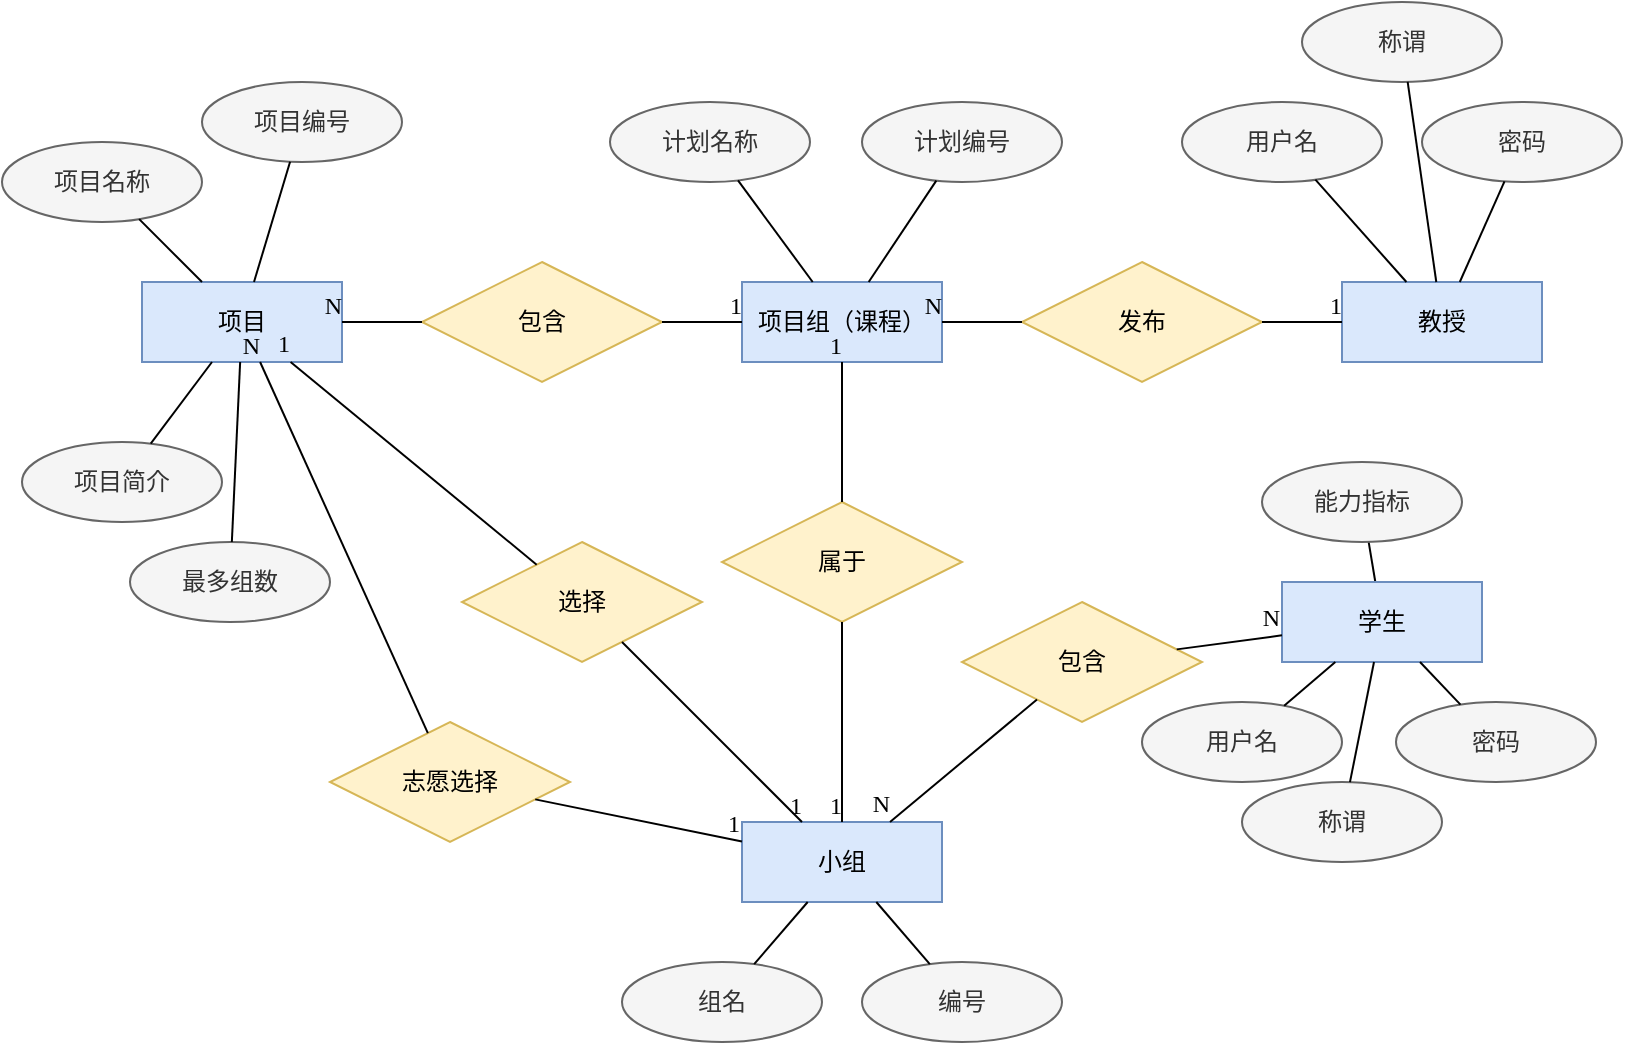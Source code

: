 <mxfile>
    <diagram id="ZVlUovQWiH1aGqlF2gEy" name="Page-1">
        <mxGraphModel dx="693" dy="313" grid="1" gridSize="10" guides="1" tooltips="1" connect="1" arrows="1" fold="1" page="1" pageScale="1" pageWidth="827" pageHeight="1169" math="0" shadow="0">
            <root>
                <mxCell id="0"/>
                <mxCell id="1" parent="0"/>
                <mxCell id="2" value="项目" style="whiteSpace=wrap;html=1;align=center;fontFamily=&quot;Times New Roman&quot;, SimSun, sans-serif;fillColor=#dae8fc;strokeColor=#6c8ebf;" parent="1" vertex="1">
                    <mxGeometry x="80" y="170" width="100" height="40" as="geometry"/>
                </mxCell>
                <mxCell id="3" value="项目组（课程）" style="whiteSpace=wrap;html=1;align=center;fontFamily=&quot;Times New Roman&quot;, SimSun, sans-serif;fillColor=#dae8fc;strokeColor=#6c8ebf;" parent="1" vertex="1">
                    <mxGeometry x="380" y="170" width="100" height="40" as="geometry"/>
                </mxCell>
                <mxCell id="4" value="教授" style="whiteSpace=wrap;html=1;align=center;fontFamily=&quot;Times New Roman&quot;, SimSun, sans-serif;fillColor=#dae8fc;strokeColor=#6c8ebf;" parent="1" vertex="1">
                    <mxGeometry x="680" y="170" width="100" height="40" as="geometry"/>
                </mxCell>
                <mxCell id="5" value="发布" style="shape=rhombus;perimeter=rhombusPerimeter;whiteSpace=wrap;html=1;align=center;fontFamily=&quot;Times New Roman&quot;, SimSun, sans-serif;fillColor=#fff2cc;strokeColor=#d6b656;" parent="1" vertex="1">
                    <mxGeometry x="520" y="160" width="120" height="60" as="geometry"/>
                </mxCell>
                <mxCell id="6" value="包含" style="shape=rhombus;perimeter=rhombusPerimeter;whiteSpace=wrap;html=1;align=center;fontFamily=&quot;Times New Roman&quot;, SimSun, sans-serif;fillColor=#fff2cc;strokeColor=#d6b656;" parent="1" vertex="1">
                    <mxGeometry x="220" y="160" width="120" height="60" as="geometry"/>
                </mxCell>
                <mxCell id="7" value="最多组数" style="ellipse;whiteSpace=wrap;html=1;align=center;fontFamily=&quot;Times New Roman&quot;, SimSun, sans-serif;fillColor=#f5f5f5;strokeColor=#666666;fontColor=#333333;" parent="1" vertex="1">
                    <mxGeometry x="74" y="300" width="100" height="40" as="geometry"/>
                </mxCell>
                <mxCell id="8" value="项目编号" style="ellipse;whiteSpace=wrap;html=1;align=center;fontFamily=&quot;Times New Roman&quot;, SimSun, sans-serif;fillColor=#f5f5f5;strokeColor=#666666;fontColor=#333333;" parent="1" vertex="1">
                    <mxGeometry x="110" y="70" width="100" height="40" as="geometry"/>
                </mxCell>
                <mxCell id="9" value="项目简介" style="ellipse;whiteSpace=wrap;html=1;align=center;fontFamily=&quot;Times New Roman&quot;, SimSun, sans-serif;fillColor=#f5f5f5;strokeColor=#666666;fontColor=#333333;" parent="1" vertex="1">
                    <mxGeometry x="20" y="250" width="100" height="40" as="geometry"/>
                </mxCell>
                <mxCell id="10" value="项目名称" style="ellipse;whiteSpace=wrap;html=1;align=center;fontFamily=&quot;Times New Roman&quot;, SimSun, sans-serif;fillColor=#f5f5f5;strokeColor=#666666;fontColor=#333333;" parent="1" vertex="1">
                    <mxGeometry x="10" y="100" width="100" height="40" as="geometry"/>
                </mxCell>
                <mxCell id="11" value="" style="endArrow=none;html=1;rounded=0;fontFamily=&quot;Times New Roman&quot;, SimSun, sans-serif;" parent="1" source="8" target="2" edge="1">
                    <mxGeometry relative="1" as="geometry">
                        <mxPoint x="190" y="70" as="sourcePoint"/>
                        <mxPoint x="350" y="70" as="targetPoint"/>
                    </mxGeometry>
                </mxCell>
                <mxCell id="12" value="" style="endArrow=none;html=1;rounded=0;fontFamily=&quot;Times New Roman&quot;, SimSun, sans-serif;" parent="1" source="10" target="2" edge="1">
                    <mxGeometry relative="1" as="geometry">
                        <mxPoint x="200" y="70" as="sourcePoint"/>
                        <mxPoint x="360" y="70" as="targetPoint"/>
                    </mxGeometry>
                </mxCell>
                <mxCell id="13" value="" style="endArrow=none;html=1;rounded=0;fontFamily=&quot;Times New Roman&quot;, SimSun, sans-serif;" parent="1" source="9" target="2" edge="1">
                    <mxGeometry relative="1" as="geometry">
                        <mxPoint x="120" y="230" as="sourcePoint"/>
                        <mxPoint x="280" y="230" as="targetPoint"/>
                    </mxGeometry>
                </mxCell>
                <mxCell id="14" value="" style="endArrow=none;html=1;rounded=0;fontFamily=&quot;Times New Roman&quot;, SimSun, sans-serif;" parent="1" source="2" target="7" edge="1">
                    <mxGeometry relative="1" as="geometry">
                        <mxPoint x="180" y="250" as="sourcePoint"/>
                        <mxPoint x="290" y="190" as="targetPoint"/>
                    </mxGeometry>
                </mxCell>
                <mxCell id="15" value="" style="endArrow=none;html=1;rounded=0;fontFamily=&quot;Times New Roman&quot;, SimSun, sans-serif;" parent="1" source="6" target="2" edge="1">
                    <mxGeometry relative="1" as="geometry">
                        <mxPoint x="190" y="250" as="sourcePoint"/>
                        <mxPoint x="190" y="180" as="targetPoint"/>
                    </mxGeometry>
                </mxCell>
                <mxCell id="16" value="N" style="resizable=0;html=1;align=right;verticalAlign=bottom;fontFamily=&quot;Times New Roman&quot;, SimSun, sans-serif;" parent="15" connectable="0" vertex="1">
                    <mxGeometry x="1" relative="1" as="geometry"/>
                </mxCell>
                <mxCell id="17" value="" style="endArrow=none;html=1;rounded=0;fontFamily=&quot;Times New Roman&quot;, SimSun, sans-serif;" parent="1" source="6" target="3" edge="1">
                    <mxGeometry relative="1" as="geometry">
                        <mxPoint x="300" y="260" as="sourcePoint"/>
                        <mxPoint x="460" y="260" as="targetPoint"/>
                    </mxGeometry>
                </mxCell>
                <mxCell id="18" value="1" style="resizable=0;html=1;align=right;verticalAlign=bottom;fontFamily=&quot;Times New Roman&quot;, SimSun, sans-serif;" parent="17" connectable="0" vertex="1">
                    <mxGeometry x="1" relative="1" as="geometry"/>
                </mxCell>
                <mxCell id="19" value="" style="endArrow=none;html=1;rounded=0;fontFamily=&quot;Times New Roman&quot;, SimSun, sans-serif;" parent="1" source="5" target="4" edge="1">
                    <mxGeometry relative="1" as="geometry">
                        <mxPoint x="350" y="200" as="sourcePoint"/>
                        <mxPoint x="650" y="250" as="targetPoint"/>
                    </mxGeometry>
                </mxCell>
                <mxCell id="20" value="1" style="resizable=0;html=1;align=right;verticalAlign=bottom;fontFamily=&quot;Times New Roman&quot;, SimSun, sans-serif;" parent="19" connectable="0" vertex="1">
                    <mxGeometry x="1" relative="1" as="geometry"/>
                </mxCell>
                <mxCell id="21" value="" style="endArrow=none;html=1;rounded=0;fontFamily=&quot;Times New Roman&quot;, SimSun, sans-serif;" parent="1" source="5" target="3" edge="1">
                    <mxGeometry relative="1" as="geometry">
                        <mxPoint x="400" y="230" as="sourcePoint"/>
                        <mxPoint x="360" y="230" as="targetPoint"/>
                    </mxGeometry>
                </mxCell>
                <mxCell id="22" value="N" style="resizable=0;html=1;align=right;verticalAlign=bottom;fontFamily=&quot;Times New Roman&quot;, SimSun, sans-serif;" parent="21" connectable="0" vertex="1">
                    <mxGeometry x="1" relative="1" as="geometry"/>
                </mxCell>
                <mxCell id="23" value="计划名称" style="ellipse;whiteSpace=wrap;html=1;align=center;fontFamily=&quot;Times New Roman&quot;, SimSun, sans-serif;fillColor=#f5f5f5;strokeColor=#666666;fontColor=#333333;" parent="1" vertex="1">
                    <mxGeometry x="314" y="80" width="100" height="40" as="geometry"/>
                </mxCell>
                <mxCell id="24" value="计划编号" style="ellipse;whiteSpace=wrap;html=1;align=center;fontFamily=&quot;Times New Roman&quot;, SimSun, sans-serif;fillColor=#f5f5f5;strokeColor=#666666;fontColor=#333333;" parent="1" vertex="1">
                    <mxGeometry x="440" y="80" width="100" height="40" as="geometry"/>
                </mxCell>
                <mxCell id="26" value="" style="endArrow=none;html=1;rounded=0;fontFamily=&quot;Times New Roman&quot;, SimSun, sans-serif;" parent="1" source="23" target="3" edge="1">
                    <mxGeometry relative="1" as="geometry">
                        <mxPoint x="390" y="130" as="sourcePoint"/>
                        <mxPoint x="550" y="130" as="targetPoint"/>
                    </mxGeometry>
                </mxCell>
                <mxCell id="27" value="" style="endArrow=none;html=1;rounded=0;fontFamily=&quot;Times New Roman&quot;, SimSun, sans-serif;" parent="1" source="24" target="3" edge="1">
                    <mxGeometry relative="1" as="geometry">
                        <mxPoint x="415.822" y="119.864" as="sourcePoint"/>
                        <mxPoint x="434.0" y="180" as="targetPoint"/>
                    </mxGeometry>
                </mxCell>
                <mxCell id="28" value="用户名" style="ellipse;whiteSpace=wrap;html=1;align=center;fontFamily=&quot;Times New Roman&quot;, SimSun, sans-serif;fillColor=#f5f5f5;strokeColor=#666666;fontColor=#333333;" parent="1" vertex="1">
                    <mxGeometry x="600" y="80" width="100" height="40" as="geometry"/>
                </mxCell>
                <mxCell id="29" value="称谓" style="ellipse;whiteSpace=wrap;html=1;align=center;fontFamily=&quot;Times New Roman&quot;, SimSun, sans-serif;fillColor=#f5f5f5;strokeColor=#666666;fontColor=#333333;" parent="1" vertex="1">
                    <mxGeometry x="660" y="30" width="100" height="40" as="geometry"/>
                </mxCell>
                <mxCell id="30" value="密码" style="ellipse;whiteSpace=wrap;html=1;align=center;fontFamily=&quot;Times New Roman&quot;, SimSun, sans-serif;fillColor=#f5f5f5;strokeColor=#666666;fontColor=#333333;" parent="1" vertex="1">
                    <mxGeometry x="720" y="80" width="100" height="40" as="geometry"/>
                </mxCell>
                <mxCell id="31" value="" style="endArrow=none;html=1;rounded=0;fontFamily=&quot;Times New Roman&quot;, SimSun, sans-serif;" parent="1" source="29" target="4" edge="1">
                    <mxGeometry relative="1" as="geometry">
                        <mxPoint x="540" y="200" as="sourcePoint"/>
                        <mxPoint x="700" y="200" as="targetPoint"/>
                    </mxGeometry>
                </mxCell>
                <mxCell id="32" value="" style="endArrow=none;html=1;rounded=0;fontFamily=&quot;Times New Roman&quot;, SimSun, sans-serif;" parent="1" source="4" target="30" edge="1">
                    <mxGeometry relative="1" as="geometry">
                        <mxPoint x="540" y="200" as="sourcePoint"/>
                        <mxPoint x="700" y="200" as="targetPoint"/>
                    </mxGeometry>
                </mxCell>
                <mxCell id="33" value="" style="endArrow=none;html=1;rounded=0;fontFamily=&quot;Times New Roman&quot;, SimSun, sans-serif;" parent="1" source="28" target="4" edge="1">
                    <mxGeometry relative="1" as="geometry">
                        <mxPoint x="722.829" y="79.968" as="sourcePoint"/>
                        <mxPoint x="737.143" y="180" as="targetPoint"/>
                    </mxGeometry>
                </mxCell>
                <mxCell id="34" value="志愿选择" style="shape=rhombus;perimeter=rhombusPerimeter;whiteSpace=wrap;html=1;align=center;fontFamily=&quot;Times New Roman&quot;, SimSun, sans-serif;fillColor=#fff2cc;strokeColor=#d6b656;" parent="1" vertex="1">
                    <mxGeometry x="174" y="390" width="120" height="60" as="geometry"/>
                </mxCell>
                <mxCell id="35" value="选择" style="shape=rhombus;perimeter=rhombusPerimeter;whiteSpace=wrap;html=1;align=center;fontFamily=&quot;Times New Roman&quot;, SimSun, sans-serif;fillColor=#fff2cc;strokeColor=#d6b656;" parent="1" vertex="1">
                    <mxGeometry x="240" y="300" width="120" height="60" as="geometry"/>
                </mxCell>
                <mxCell id="36" value="小组" style="whiteSpace=wrap;html=1;align=center;fontFamily=&quot;Times New Roman&quot;, SimSun, sans-serif;fillColor=#dae8fc;strokeColor=#6c8ebf;" parent="1" vertex="1">
                    <mxGeometry x="380" y="440" width="100" height="40" as="geometry"/>
                </mxCell>
                <mxCell id="37" value="" style="endArrow=none;html=1;rounded=0;fontFamily=&quot;Times New Roman&quot;, SimSun, sans-serif;" parent="1" source="48" target="57" edge="1">
                    <mxGeometry relative="1" as="geometry">
                        <mxPoint x="440" y="290" as="sourcePoint"/>
                        <mxPoint x="600" y="290" as="targetPoint"/>
                    </mxGeometry>
                </mxCell>
                <mxCell id="38" value="" style="endArrow=none;html=1;rounded=0;fontFamily=&quot;Times New Roman&quot;, SimSun, sans-serif;" parent="1" source="35" target="36" edge="1">
                    <mxGeometry relative="1" as="geometry">
                        <mxPoint x="290" y="480" as="sourcePoint"/>
                        <mxPoint x="360" y="540" as="targetPoint"/>
                    </mxGeometry>
                </mxCell>
                <mxCell id="39" value="1" style="resizable=0;html=1;align=right;verticalAlign=bottom;fontFamily=&quot;Times New Roman&quot;, SimSun, sans-serif;" parent="38" connectable="0" vertex="1">
                    <mxGeometry x="1" relative="1" as="geometry"/>
                </mxCell>
                <mxCell id="40" value="" style="endArrow=none;html=1;rounded=0;fontFamily=&quot;Times New Roman&quot;, SimSun, sans-serif;" parent="1" source="35" target="2" edge="1">
                    <mxGeometry relative="1" as="geometry">
                        <mxPoint x="338.102" y="420.949" as="sourcePoint"/>
                        <mxPoint x="424" y="445.632" as="targetPoint"/>
                    </mxGeometry>
                </mxCell>
                <mxCell id="41" value="1" style="resizable=0;html=1;align=right;verticalAlign=bottom;fontFamily=&quot;Times New Roman&quot;, SimSun, sans-serif;" parent="40" connectable="0" vertex="1">
                    <mxGeometry x="1" relative="1" as="geometry"/>
                </mxCell>
                <mxCell id="42" value="" style="endArrow=none;html=1;rounded=0;fontFamily=&quot;Times New Roman&quot;, SimSun, sans-serif;" parent="1" source="34" target="2" edge="1">
                    <mxGeometry relative="1" as="geometry">
                        <mxPoint x="230" y="200" as="sourcePoint"/>
                        <mxPoint x="190" y="200" as="targetPoint"/>
                    </mxGeometry>
                </mxCell>
                <mxCell id="43" value="N" style="resizable=0;html=1;align=right;verticalAlign=bottom;fontFamily=&quot;Times New Roman&quot;, SimSun, sans-serif;" parent="42" connectable="0" vertex="1">
                    <mxGeometry x="1" relative="1" as="geometry"/>
                </mxCell>
                <mxCell id="45" value="" style="endArrow=none;html=1;rounded=0;fontFamily=&quot;Times New Roman&quot;, SimSun, sans-serif;" parent="1" source="34" target="36" edge="1">
                    <mxGeometry relative="1" as="geometry">
                        <mxPoint x="310" y="320" as="sourcePoint"/>
                        <mxPoint x="470" y="320" as="targetPoint"/>
                    </mxGeometry>
                </mxCell>
                <mxCell id="46" value="1" style="resizable=0;html=1;align=right;verticalAlign=bottom;fontFamily=&quot;Times New Roman&quot;, SimSun, sans-serif;" parent="45" connectable="0" vertex="1">
                    <mxGeometry x="1" relative="1" as="geometry"/>
                </mxCell>
                <mxCell id="47" value="包含" style="shape=rhombus;perimeter=rhombusPerimeter;whiteSpace=wrap;html=1;align=center;fontFamily=&quot;Times New Roman&quot;, SimSun, sans-serif;fillColor=#fff2cc;strokeColor=#d6b656;" parent="1" vertex="1">
                    <mxGeometry x="490" y="330" width="120" height="60" as="geometry"/>
                </mxCell>
                <mxCell id="48" value="学生" style="whiteSpace=wrap;html=1;align=center;fontFamily=&quot;Times New Roman&quot;, SimSun, sans-serif;fillColor=#dae8fc;strokeColor=#6c8ebf;" parent="1" vertex="1">
                    <mxGeometry x="650" y="320" width="100" height="40" as="geometry"/>
                </mxCell>
                <mxCell id="49" value="" style="endArrow=none;html=1;rounded=0;fontFamily=&quot;Times New Roman&quot;, SimSun, sans-serif;" parent="1" source="47" target="36" edge="1">
                    <mxGeometry relative="1" as="geometry">
                        <mxPoint x="500" y="400" as="sourcePoint"/>
                        <mxPoint x="660" y="400" as="targetPoint"/>
                    </mxGeometry>
                </mxCell>
                <mxCell id="50" value="N" style="resizable=0;html=1;align=right;verticalAlign=bottom;fontFamily=&quot;Times New Roman&quot;, SimSun, sans-serif;" parent="49" connectable="0" vertex="1">
                    <mxGeometry x="1" relative="1" as="geometry"/>
                </mxCell>
                <mxCell id="51" value="" style="endArrow=none;html=1;rounded=0;fontFamily=&quot;Times New Roman&quot;, SimSun, sans-serif;" parent="1" source="47" target="48" edge="1">
                    <mxGeometry relative="1" as="geometry">
                        <mxPoint x="650" y="340" as="sourcePoint"/>
                        <mxPoint x="500" y="466.875" as="targetPoint"/>
                    </mxGeometry>
                </mxCell>
                <mxCell id="52" value="N" style="resizable=0;html=1;align=right;verticalAlign=bottom;fontFamily=&quot;Times New Roman&quot;, SimSun, sans-serif;" parent="51" connectable="0" vertex="1">
                    <mxGeometry x="1" relative="1" as="geometry"/>
                </mxCell>
                <mxCell id="53" value="用户名" style="ellipse;whiteSpace=wrap;html=1;align=center;fontFamily=&quot;Times New Roman&quot;, SimSun, sans-serif;fillColor=#f5f5f5;strokeColor=#666666;fontColor=#333333;" parent="1" vertex="1">
                    <mxGeometry x="580" y="380" width="100" height="40" as="geometry"/>
                </mxCell>
                <mxCell id="54" value="称谓" style="ellipse;whiteSpace=wrap;html=1;align=center;fontFamily=&quot;Times New Roman&quot;, SimSun, sans-serif;fillColor=#f5f5f5;strokeColor=#666666;fontColor=#333333;" parent="1" vertex="1">
                    <mxGeometry x="630" y="420" width="100" height="40" as="geometry"/>
                </mxCell>
                <mxCell id="55" value="密码" style="ellipse;whiteSpace=wrap;html=1;align=center;fontFamily=&quot;Times New Roman&quot;, SimSun, sans-serif;fillColor=#f5f5f5;strokeColor=#666666;fontColor=#333333;" parent="1" vertex="1">
                    <mxGeometry x="707" y="380" width="100" height="40" as="geometry"/>
                </mxCell>
                <mxCell id="57" value="能力指标" style="ellipse;whiteSpace=wrap;html=1;align=center;fontFamily=&quot;Times New Roman&quot;, SimSun, sans-serif;fillColor=#f5f5f5;strokeColor=#666666;fontColor=#333333;" parent="1" vertex="1">
                    <mxGeometry x="640" y="260" width="100" height="40" as="geometry"/>
                </mxCell>
                <mxCell id="58" value="" style="endArrow=none;html=1;rounded=0;fontFamily=&quot;Times New Roman&quot;, SimSun, sans-serif;" parent="1" source="53" target="48" edge="1">
                    <mxGeometry relative="1" as="geometry">
                        <mxPoint x="713.333" y="330" as="sourcePoint"/>
                        <mxPoint x="700" y="340" as="targetPoint"/>
                    </mxGeometry>
                </mxCell>
                <mxCell id="59" value="" style="endArrow=none;html=1;rounded=0;fontFamily=&quot;Times New Roman&quot;, SimSun, sans-serif;" parent="1" source="54" target="48" edge="1">
                    <mxGeometry relative="1" as="geometry">
                        <mxPoint x="675.669" y="391.007" as="sourcePoint"/>
                        <mxPoint x="693.333" y="370" as="targetPoint"/>
                    </mxGeometry>
                </mxCell>
                <mxCell id="60" value="" style="endArrow=none;html=1;rounded=0;fontFamily=&quot;Times New Roman&quot;, SimSun, sans-serif;" parent="1" source="55" target="48" edge="1">
                    <mxGeometry relative="1" as="geometry">
                        <mxPoint x="710" y="430" as="sourcePoint"/>
                        <mxPoint x="710" y="370" as="targetPoint"/>
                    </mxGeometry>
                </mxCell>
                <mxCell id="61" value="组名" style="ellipse;whiteSpace=wrap;html=1;align=center;fontFamily=&quot;Times New Roman&quot;, SimSun, sans-serif;fillColor=#f5f5f5;strokeColor=#666666;fontColor=#333333;" parent="1" vertex="1">
                    <mxGeometry x="320" y="510" width="100" height="40" as="geometry"/>
                </mxCell>
                <mxCell id="62" value="编号" style="ellipse;whiteSpace=wrap;html=1;align=center;fontFamily=&quot;Times New Roman&quot;, SimSun, sans-serif;fillColor=#f5f5f5;strokeColor=#666666;fontColor=#333333;" parent="1" vertex="1">
                    <mxGeometry x="440" y="510" width="100" height="40" as="geometry"/>
                </mxCell>
                <mxCell id="63" value="" style="endArrow=none;html=1;rounded=0;fontFamily=&quot;Times New Roman&quot;, SimSun, sans-serif;" parent="1" source="61" target="36" edge="1">
                    <mxGeometry relative="1" as="geometry">
                        <mxPoint x="440" y="500" as="sourcePoint"/>
                        <mxPoint x="600" y="500" as="targetPoint"/>
                    </mxGeometry>
                </mxCell>
                <mxCell id="64" value="" style="endArrow=none;html=1;rounded=0;fontFamily=&quot;Times New Roman&quot;, SimSun, sans-serif;" parent="1" source="62" target="36" edge="1">
                    <mxGeometry relative="1" as="geometry">
                        <mxPoint x="402.711" y="540.657" as="sourcePoint"/>
                        <mxPoint x="436.667" y="490" as="targetPoint"/>
                    </mxGeometry>
                </mxCell>
                <mxCell id="65" value="属于" style="shape=rhombus;perimeter=rhombusPerimeter;whiteSpace=wrap;html=1;align=center;fontFamily=&quot;Times New Roman&quot;, SimSun, sans-serif;fillColor=#fff2cc;strokeColor=#d6b656;" vertex="1" parent="1">
                    <mxGeometry x="370" y="280" width="120" height="60" as="geometry"/>
                </mxCell>
                <mxCell id="66" value="" style="endArrow=none;html=1;rounded=0;fontFamily=&quot;Times New Roman&quot;, SimSun, sans-serif;" edge="1" parent="1" source="65" target="36">
                    <mxGeometry relative="1" as="geometry">
                        <mxPoint x="331" y="359.5" as="sourcePoint"/>
                        <mxPoint x="428.462" y="450" as="targetPoint"/>
                    </mxGeometry>
                </mxCell>
                <mxCell id="67" value="1" style="resizable=0;html=1;align=right;verticalAlign=bottom;fontFamily=&quot;Times New Roman&quot;, SimSun, sans-serif;" connectable="0" vertex="1" parent="66">
                    <mxGeometry x="1" relative="1" as="geometry"/>
                </mxCell>
                <mxCell id="68" value="" style="endArrow=none;html=1;rounded=0;fontFamily=&quot;Times New Roman&quot;, SimSun, sans-serif;" edge="1" parent="1" source="65" target="3">
                    <mxGeometry relative="1" as="geometry">
                        <mxPoint x="287.333" y="321.333" as="sourcePoint"/>
                        <mxPoint x="164.286" y="220" as="targetPoint"/>
                    </mxGeometry>
                </mxCell>
                <mxCell id="69" value="1" style="resizable=0;html=1;align=right;verticalAlign=bottom;fontFamily=&quot;Times New Roman&quot;, SimSun, sans-serif;" connectable="0" vertex="1" parent="68">
                    <mxGeometry x="1" relative="1" as="geometry"/>
                </mxCell>
            </root>
        </mxGraphModel>
    </diagram>
</mxfile>